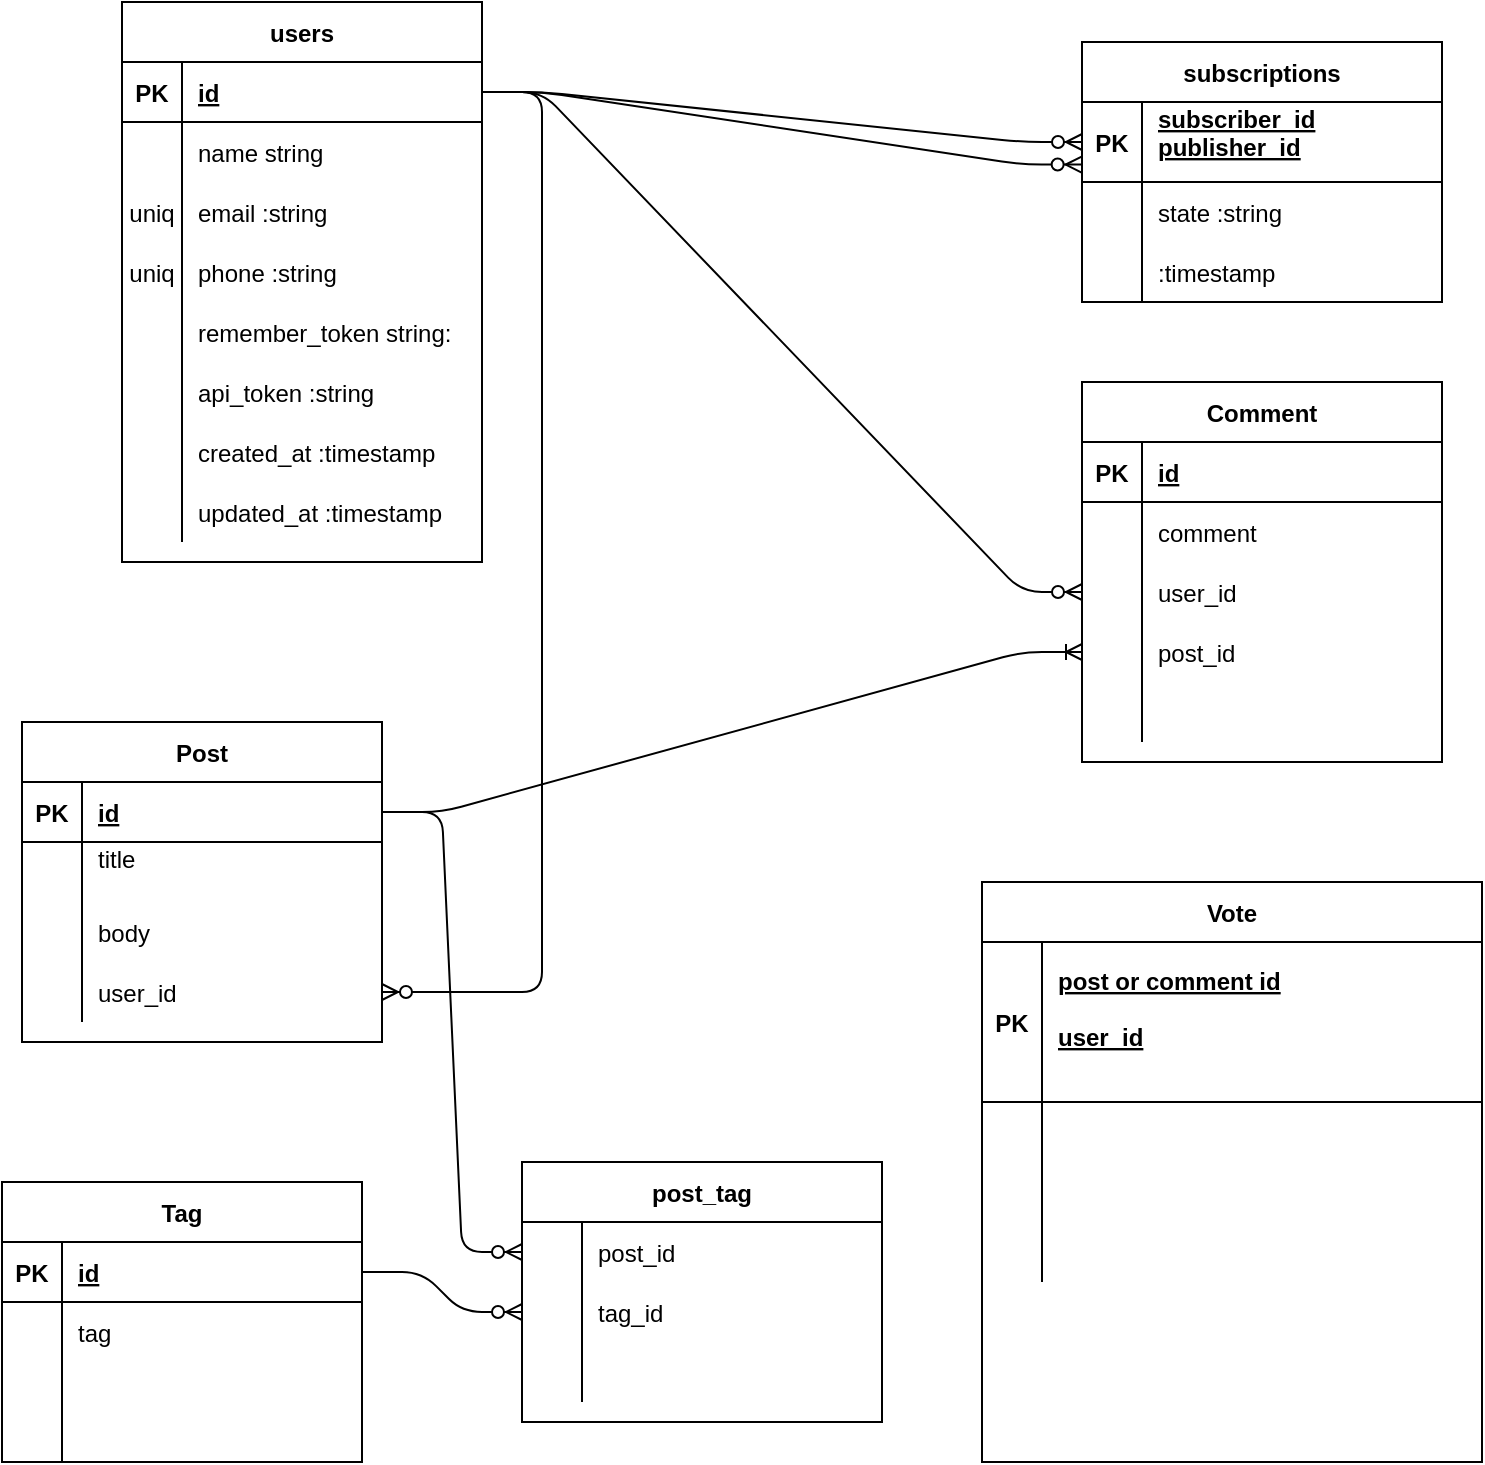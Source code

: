 <mxfile version="14.9.6" type="github">
  <diagram id="R2lEEEUBdFMjLlhIrx00" name="Page-1">
    <mxGraphModel dx="886" dy="429" grid="1" gridSize="10" guides="1" tooltips="1" connect="1" arrows="1" fold="1" page="1" pageScale="1" pageWidth="850" pageHeight="1100" math="0" shadow="0" extFonts="Permanent Marker^https://fonts.googleapis.com/css?family=Permanent+Marker">
      <root>
        <mxCell id="0" />
        <mxCell id="1" parent="0" />
        <mxCell id="C-vyLk0tnHw3VtMMgP7b-2" value="users" style="shape=table;startSize=30;container=1;collapsible=1;childLayout=tableLayout;fixedRows=1;rowLines=0;fontStyle=1;align=center;resizeLast=1;" parent="1" vertex="1">
          <mxGeometry x="90" y="40" width="180" height="280" as="geometry" />
        </mxCell>
        <mxCell id="C-vyLk0tnHw3VtMMgP7b-3" value="" style="shape=partialRectangle;collapsible=0;dropTarget=0;pointerEvents=0;fillColor=none;points=[[0,0.5],[1,0.5]];portConstraint=eastwest;top=0;left=0;right=0;bottom=1;" parent="C-vyLk0tnHw3VtMMgP7b-2" vertex="1">
          <mxGeometry y="30" width="180" height="30" as="geometry" />
        </mxCell>
        <mxCell id="C-vyLk0tnHw3VtMMgP7b-4" value="PK" style="shape=partialRectangle;overflow=hidden;connectable=0;fillColor=none;top=0;left=0;bottom=0;right=0;fontStyle=1;" parent="C-vyLk0tnHw3VtMMgP7b-3" vertex="1">
          <mxGeometry width="30" height="30" as="geometry" />
        </mxCell>
        <mxCell id="C-vyLk0tnHw3VtMMgP7b-5" value="id" style="shape=partialRectangle;overflow=hidden;connectable=0;fillColor=none;top=0;left=0;bottom=0;right=0;align=left;spacingLeft=6;fontStyle=5;" parent="C-vyLk0tnHw3VtMMgP7b-3" vertex="1">
          <mxGeometry x="30" width="150" height="30" as="geometry" />
        </mxCell>
        <mxCell id="C-vyLk0tnHw3VtMMgP7b-9" value="" style="shape=partialRectangle;collapsible=0;dropTarget=0;pointerEvents=0;fillColor=none;points=[[0,0.5],[1,0.5]];portConstraint=eastwest;top=0;left=0;right=0;bottom=0;" parent="C-vyLk0tnHw3VtMMgP7b-2" vertex="1">
          <mxGeometry y="60" width="180" height="30" as="geometry" />
        </mxCell>
        <mxCell id="C-vyLk0tnHw3VtMMgP7b-10" value="" style="shape=partialRectangle;overflow=hidden;connectable=0;fillColor=none;top=0;left=0;bottom=0;right=0;" parent="C-vyLk0tnHw3VtMMgP7b-9" vertex="1">
          <mxGeometry width="30" height="30" as="geometry" />
        </mxCell>
        <mxCell id="C-vyLk0tnHw3VtMMgP7b-11" value="name string" style="shape=partialRectangle;overflow=hidden;connectable=0;fillColor=none;top=0;left=0;bottom=0;right=0;align=left;spacingLeft=6;" parent="C-vyLk0tnHw3VtMMgP7b-9" vertex="1">
          <mxGeometry x="30" width="150" height="30" as="geometry" />
        </mxCell>
        <mxCell id="GOwzaC8fPC4LmMapY-Bl-1" value="" style="shape=partialRectangle;collapsible=0;dropTarget=0;pointerEvents=0;fillColor=none;points=[[0,0.5],[1,0.5]];portConstraint=eastwest;top=0;left=0;right=0;bottom=0;" parent="C-vyLk0tnHw3VtMMgP7b-2" vertex="1">
          <mxGeometry y="90" width="180" height="30" as="geometry" />
        </mxCell>
        <mxCell id="GOwzaC8fPC4LmMapY-Bl-2" value="uniq" style="shape=partialRectangle;overflow=hidden;connectable=0;fillColor=none;top=0;left=0;bottom=0;right=0;" parent="GOwzaC8fPC4LmMapY-Bl-1" vertex="1">
          <mxGeometry width="30" height="30" as="geometry" />
        </mxCell>
        <mxCell id="GOwzaC8fPC4LmMapY-Bl-3" value="email :string" style="shape=partialRectangle;overflow=hidden;connectable=0;fillColor=none;top=0;left=0;bottom=0;right=0;align=left;spacingLeft=6;" parent="GOwzaC8fPC4LmMapY-Bl-1" vertex="1">
          <mxGeometry x="30" width="150" height="30" as="geometry" />
        </mxCell>
        <mxCell id="GOwzaC8fPC4LmMapY-Bl-4" value="" style="shape=partialRectangle;collapsible=0;dropTarget=0;pointerEvents=0;fillColor=none;points=[[0,0.5],[1,0.5]];portConstraint=eastwest;top=0;left=0;right=0;bottom=0;" parent="C-vyLk0tnHw3VtMMgP7b-2" vertex="1">
          <mxGeometry y="120" width="180" height="30" as="geometry" />
        </mxCell>
        <mxCell id="GOwzaC8fPC4LmMapY-Bl-5" value="uniq" style="shape=partialRectangle;overflow=hidden;connectable=0;fillColor=none;top=0;left=0;bottom=0;right=0;" parent="GOwzaC8fPC4LmMapY-Bl-4" vertex="1">
          <mxGeometry width="30" height="30" as="geometry" />
        </mxCell>
        <mxCell id="GOwzaC8fPC4LmMapY-Bl-6" value="phone :string" style="shape=partialRectangle;overflow=hidden;connectable=0;fillColor=none;top=0;left=0;bottom=0;right=0;align=left;spacingLeft=6;" parent="GOwzaC8fPC4LmMapY-Bl-4" vertex="1">
          <mxGeometry x="30" width="150" height="30" as="geometry" />
        </mxCell>
        <mxCell id="GOwzaC8fPC4LmMapY-Bl-7" value="" style="shape=partialRectangle;collapsible=0;dropTarget=0;pointerEvents=0;fillColor=none;points=[[0,0.5],[1,0.5]];portConstraint=eastwest;top=0;left=0;right=0;bottom=0;" parent="C-vyLk0tnHw3VtMMgP7b-2" vertex="1">
          <mxGeometry y="150" width="180" height="30" as="geometry" />
        </mxCell>
        <mxCell id="GOwzaC8fPC4LmMapY-Bl-8" value="" style="shape=partialRectangle;overflow=hidden;connectable=0;fillColor=none;top=0;left=0;bottom=0;right=0;" parent="GOwzaC8fPC4LmMapY-Bl-7" vertex="1">
          <mxGeometry width="30" height="30" as="geometry" />
        </mxCell>
        <mxCell id="GOwzaC8fPC4LmMapY-Bl-9" value="remember_token string: " style="shape=partialRectangle;overflow=hidden;connectable=0;fillColor=none;top=0;left=0;bottom=0;right=0;align=left;spacingLeft=6;" parent="GOwzaC8fPC4LmMapY-Bl-7" vertex="1">
          <mxGeometry x="30" width="150" height="30" as="geometry" />
        </mxCell>
        <mxCell id="GOwzaC8fPC4LmMapY-Bl-10" value="" style="shape=partialRectangle;collapsible=0;dropTarget=0;pointerEvents=0;fillColor=none;points=[[0,0.5],[1,0.5]];portConstraint=eastwest;top=0;left=0;right=0;bottom=0;" parent="C-vyLk0tnHw3VtMMgP7b-2" vertex="1">
          <mxGeometry y="180" width="180" height="30" as="geometry" />
        </mxCell>
        <mxCell id="GOwzaC8fPC4LmMapY-Bl-11" value="" style="shape=partialRectangle;overflow=hidden;connectable=0;fillColor=none;top=0;left=0;bottom=0;right=0;" parent="GOwzaC8fPC4LmMapY-Bl-10" vertex="1">
          <mxGeometry width="30" height="30" as="geometry" />
        </mxCell>
        <mxCell id="GOwzaC8fPC4LmMapY-Bl-12" value="api_token :string" style="shape=partialRectangle;overflow=hidden;connectable=0;fillColor=none;top=0;left=0;bottom=0;right=0;align=left;spacingLeft=6;" parent="GOwzaC8fPC4LmMapY-Bl-10" vertex="1">
          <mxGeometry x="30" width="150" height="30" as="geometry" />
        </mxCell>
        <mxCell id="GOwzaC8fPC4LmMapY-Bl-13" value="" style="shape=partialRectangle;collapsible=0;dropTarget=0;pointerEvents=0;fillColor=none;points=[[0,0.5],[1,0.5]];portConstraint=eastwest;top=0;left=0;right=0;bottom=0;" parent="C-vyLk0tnHw3VtMMgP7b-2" vertex="1">
          <mxGeometry y="210" width="180" height="30" as="geometry" />
        </mxCell>
        <mxCell id="GOwzaC8fPC4LmMapY-Bl-14" value="" style="shape=partialRectangle;overflow=hidden;connectable=0;fillColor=none;top=0;left=0;bottom=0;right=0;" parent="GOwzaC8fPC4LmMapY-Bl-13" vertex="1">
          <mxGeometry width="30" height="30" as="geometry" />
        </mxCell>
        <mxCell id="GOwzaC8fPC4LmMapY-Bl-15" value="created_at :timestamp" style="shape=partialRectangle;overflow=hidden;connectable=0;fillColor=none;top=0;left=0;bottom=0;right=0;align=left;spacingLeft=6;" parent="GOwzaC8fPC4LmMapY-Bl-13" vertex="1">
          <mxGeometry x="30" width="150" height="30" as="geometry" />
        </mxCell>
        <mxCell id="GOwzaC8fPC4LmMapY-Bl-16" value="" style="shape=partialRectangle;collapsible=0;dropTarget=0;pointerEvents=0;fillColor=none;points=[[0,0.5],[1,0.5]];portConstraint=eastwest;top=0;left=0;right=0;bottom=0;" parent="C-vyLk0tnHw3VtMMgP7b-2" vertex="1">
          <mxGeometry y="240" width="180" height="30" as="geometry" />
        </mxCell>
        <mxCell id="GOwzaC8fPC4LmMapY-Bl-17" value="" style="shape=partialRectangle;overflow=hidden;connectable=0;fillColor=none;top=0;left=0;bottom=0;right=0;" parent="GOwzaC8fPC4LmMapY-Bl-16" vertex="1">
          <mxGeometry width="30" height="30" as="geometry" />
        </mxCell>
        <mxCell id="GOwzaC8fPC4LmMapY-Bl-18" value="updated_at :timestamp" style="shape=partialRectangle;overflow=hidden;connectable=0;fillColor=none;top=0;left=0;bottom=0;right=0;align=left;spacingLeft=6;" parent="GOwzaC8fPC4LmMapY-Bl-16" vertex="1">
          <mxGeometry x="30" width="150" height="30" as="geometry" />
        </mxCell>
        <mxCell id="GOwzaC8fPC4LmMapY-Bl-19" value="subscriptions" style="shape=table;startSize=30;container=1;collapsible=1;childLayout=tableLayout;fixedRows=1;rowLines=0;fontStyle=1;align=center;resizeLast=1;" parent="1" vertex="1">
          <mxGeometry x="570" y="60" width="180" height="130" as="geometry" />
        </mxCell>
        <mxCell id="GOwzaC8fPC4LmMapY-Bl-20" value="" style="shape=partialRectangle;collapsible=0;dropTarget=0;pointerEvents=0;fillColor=none;top=0;left=0;bottom=1;right=0;points=[[0,0.5],[1,0.5]];portConstraint=eastwest;" parent="GOwzaC8fPC4LmMapY-Bl-19" vertex="1">
          <mxGeometry y="30" width="180" height="40" as="geometry" />
        </mxCell>
        <mxCell id="GOwzaC8fPC4LmMapY-Bl-21" value="PK" style="shape=partialRectangle;connectable=0;fillColor=none;top=0;left=0;bottom=0;right=0;fontStyle=1;overflow=hidden;" parent="GOwzaC8fPC4LmMapY-Bl-20" vertex="1">
          <mxGeometry width="30" height="40" as="geometry" />
        </mxCell>
        <mxCell id="GOwzaC8fPC4LmMapY-Bl-22" value="subscriber_id&#xa;publisher_id&#xa;&#xa;" style="shape=partialRectangle;connectable=0;fillColor=none;top=0;left=0;bottom=0;right=0;align=left;spacingLeft=6;fontStyle=5;overflow=hidden;" parent="GOwzaC8fPC4LmMapY-Bl-20" vertex="1">
          <mxGeometry x="30" width="150" height="40" as="geometry" />
        </mxCell>
        <mxCell id="GOwzaC8fPC4LmMapY-Bl-29" value="" style="shape=partialRectangle;collapsible=0;dropTarget=0;pointerEvents=0;fillColor=none;top=0;left=0;bottom=0;right=0;points=[[0,0.5],[1,0.5]];portConstraint=eastwest;" parent="GOwzaC8fPC4LmMapY-Bl-19" vertex="1">
          <mxGeometry y="70" width="180" height="30" as="geometry" />
        </mxCell>
        <mxCell id="GOwzaC8fPC4LmMapY-Bl-30" value="" style="shape=partialRectangle;connectable=0;fillColor=none;top=0;left=0;bottom=0;right=0;editable=1;overflow=hidden;" parent="GOwzaC8fPC4LmMapY-Bl-29" vertex="1">
          <mxGeometry width="30" height="30" as="geometry" />
        </mxCell>
        <mxCell id="GOwzaC8fPC4LmMapY-Bl-31" value="state :string " style="shape=partialRectangle;connectable=0;fillColor=none;top=0;left=0;bottom=0;right=0;align=left;spacingLeft=6;overflow=hidden;" parent="GOwzaC8fPC4LmMapY-Bl-29" vertex="1">
          <mxGeometry x="30" width="150" height="30" as="geometry" />
        </mxCell>
        <mxCell id="GOwzaC8fPC4LmMapY-Bl-36" value="" style="shape=partialRectangle;collapsible=0;dropTarget=0;pointerEvents=0;fillColor=none;top=0;left=0;bottom=0;right=0;points=[[0,0.5],[1,0.5]];portConstraint=eastwest;" parent="GOwzaC8fPC4LmMapY-Bl-19" vertex="1">
          <mxGeometry y="100" width="180" height="30" as="geometry" />
        </mxCell>
        <mxCell id="GOwzaC8fPC4LmMapY-Bl-37" value="" style="shape=partialRectangle;connectable=0;fillColor=none;top=0;left=0;bottom=0;right=0;editable=1;overflow=hidden;" parent="GOwzaC8fPC4LmMapY-Bl-36" vertex="1">
          <mxGeometry width="30" height="30" as="geometry" />
        </mxCell>
        <mxCell id="GOwzaC8fPC4LmMapY-Bl-38" value=":timestamp" style="shape=partialRectangle;connectable=0;fillColor=none;top=0;left=0;bottom=0;right=0;align=left;spacingLeft=6;overflow=hidden;" parent="GOwzaC8fPC4LmMapY-Bl-36" vertex="1">
          <mxGeometry x="30" width="150" height="30" as="geometry" />
        </mxCell>
        <mxCell id="GOwzaC8fPC4LmMapY-Bl-32" value="" style="edgeStyle=entityRelationEdgeStyle;fontSize=12;html=1;endArrow=ERzeroToMany;endFill=1;entryX=0;entryY=0.5;entryDx=0;entryDy=0;" parent="1" source="C-vyLk0tnHw3VtMMgP7b-3" target="GOwzaC8fPC4LmMapY-Bl-20" edge="1">
          <mxGeometry width="100" height="100" relative="1" as="geometry">
            <mxPoint x="190" y="270" as="sourcePoint" />
            <mxPoint x="290" y="170" as="targetPoint" />
          </mxGeometry>
        </mxCell>
        <mxCell id="GOwzaC8fPC4LmMapY-Bl-33" value="" style="edgeStyle=entityRelationEdgeStyle;fontSize=12;html=1;endArrow=ERzeroToMany;endFill=1;entryX=-0.001;entryY=0.782;entryDx=0;entryDy=0;entryPerimeter=0;" parent="1" source="C-vyLk0tnHw3VtMMgP7b-3" target="GOwzaC8fPC4LmMapY-Bl-20" edge="1">
          <mxGeometry width="100" height="100" relative="1" as="geometry">
            <mxPoint x="300" y="360" as="sourcePoint" />
            <mxPoint x="400" y="260" as="targetPoint" />
          </mxGeometry>
        </mxCell>
        <mxCell id="bJ1-Rqc_OXxvlllKlLzi-1" value="Post" style="shape=table;startSize=30;container=1;collapsible=1;childLayout=tableLayout;fixedRows=1;rowLines=0;fontStyle=1;align=center;resizeLast=1;" parent="1" vertex="1">
          <mxGeometry x="40" y="400" width="180" height="160" as="geometry" />
        </mxCell>
        <mxCell id="bJ1-Rqc_OXxvlllKlLzi-2" value="" style="shape=partialRectangle;collapsible=0;dropTarget=0;pointerEvents=0;fillColor=none;top=0;left=0;bottom=1;right=0;points=[[0,0.5],[1,0.5]];portConstraint=eastwest;" parent="bJ1-Rqc_OXxvlllKlLzi-1" vertex="1">
          <mxGeometry y="30" width="180" height="30" as="geometry" />
        </mxCell>
        <mxCell id="bJ1-Rqc_OXxvlllKlLzi-3" value="PK" style="shape=partialRectangle;connectable=0;fillColor=none;top=0;left=0;bottom=0;right=0;fontStyle=1;overflow=hidden;" parent="bJ1-Rqc_OXxvlllKlLzi-2" vertex="1">
          <mxGeometry width="30" height="30" as="geometry" />
        </mxCell>
        <mxCell id="bJ1-Rqc_OXxvlllKlLzi-4" value="id" style="shape=partialRectangle;connectable=0;fillColor=none;top=0;left=0;bottom=0;right=0;align=left;spacingLeft=6;fontStyle=5;overflow=hidden;" parent="bJ1-Rqc_OXxvlllKlLzi-2" vertex="1">
          <mxGeometry x="30" width="150" height="30" as="geometry" />
        </mxCell>
        <mxCell id="bJ1-Rqc_OXxvlllKlLzi-5" value="" style="shape=partialRectangle;collapsible=0;dropTarget=0;pointerEvents=0;fillColor=none;top=0;left=0;bottom=0;right=0;points=[[0,0.5],[1,0.5]];portConstraint=eastwest;" parent="bJ1-Rqc_OXxvlllKlLzi-1" vertex="1">
          <mxGeometry y="60" width="180" height="30" as="geometry" />
        </mxCell>
        <mxCell id="bJ1-Rqc_OXxvlllKlLzi-6" value="" style="shape=partialRectangle;connectable=0;fillColor=none;top=0;left=0;bottom=0;right=0;editable=1;overflow=hidden;" parent="bJ1-Rqc_OXxvlllKlLzi-5" vertex="1">
          <mxGeometry width="30" height="30" as="geometry" />
        </mxCell>
        <mxCell id="bJ1-Rqc_OXxvlllKlLzi-7" value="title &#xa;" style="shape=partialRectangle;connectable=0;fillColor=none;top=0;left=0;bottom=0;right=0;align=left;spacingLeft=6;overflow=hidden;" parent="bJ1-Rqc_OXxvlllKlLzi-5" vertex="1">
          <mxGeometry x="30" width="150" height="30" as="geometry" />
        </mxCell>
        <mxCell id="bJ1-Rqc_OXxvlllKlLzi-8" value="" style="shape=partialRectangle;collapsible=0;dropTarget=0;pointerEvents=0;fillColor=none;top=0;left=0;bottom=0;right=0;points=[[0,0.5],[1,0.5]];portConstraint=eastwest;" parent="bJ1-Rqc_OXxvlllKlLzi-1" vertex="1">
          <mxGeometry y="90" width="180" height="30" as="geometry" />
        </mxCell>
        <mxCell id="bJ1-Rqc_OXxvlllKlLzi-9" value="" style="shape=partialRectangle;connectable=0;fillColor=none;top=0;left=0;bottom=0;right=0;editable=1;overflow=hidden;" parent="bJ1-Rqc_OXxvlllKlLzi-8" vertex="1">
          <mxGeometry width="30" height="30" as="geometry" />
        </mxCell>
        <mxCell id="bJ1-Rqc_OXxvlllKlLzi-10" value="body" style="shape=partialRectangle;connectable=0;fillColor=none;top=0;left=0;bottom=0;right=0;align=left;spacingLeft=6;overflow=hidden;" parent="bJ1-Rqc_OXxvlllKlLzi-8" vertex="1">
          <mxGeometry x="30" width="150" height="30" as="geometry" />
        </mxCell>
        <mxCell id="bJ1-Rqc_OXxvlllKlLzi-11" value="" style="shape=partialRectangle;collapsible=0;dropTarget=0;pointerEvents=0;fillColor=none;top=0;left=0;bottom=0;right=0;points=[[0,0.5],[1,0.5]];portConstraint=eastwest;" parent="bJ1-Rqc_OXxvlllKlLzi-1" vertex="1">
          <mxGeometry y="120" width="180" height="30" as="geometry" />
        </mxCell>
        <mxCell id="bJ1-Rqc_OXxvlllKlLzi-12" value="" style="shape=partialRectangle;connectable=0;fillColor=none;top=0;left=0;bottom=0;right=0;editable=1;overflow=hidden;" parent="bJ1-Rqc_OXxvlllKlLzi-11" vertex="1">
          <mxGeometry width="30" height="30" as="geometry" />
        </mxCell>
        <mxCell id="bJ1-Rqc_OXxvlllKlLzi-13" value="user_id" style="shape=partialRectangle;connectable=0;fillColor=none;top=0;left=0;bottom=0;right=0;align=left;spacingLeft=6;overflow=hidden;" parent="bJ1-Rqc_OXxvlllKlLzi-11" vertex="1">
          <mxGeometry x="30" width="150" height="30" as="geometry" />
        </mxCell>
        <mxCell id="bJ1-Rqc_OXxvlllKlLzi-14" value="Tag" style="shape=table;startSize=30;container=1;collapsible=1;childLayout=tableLayout;fixedRows=1;rowLines=0;fontStyle=1;align=center;resizeLast=1;" parent="1" vertex="1">
          <mxGeometry x="30" y="630" width="180" height="140" as="geometry" />
        </mxCell>
        <mxCell id="bJ1-Rqc_OXxvlllKlLzi-15" value="" style="shape=partialRectangle;collapsible=0;dropTarget=0;pointerEvents=0;fillColor=none;top=0;left=0;bottom=1;right=0;points=[[0,0.5],[1,0.5]];portConstraint=eastwest;" parent="bJ1-Rqc_OXxvlllKlLzi-14" vertex="1">
          <mxGeometry y="30" width="180" height="30" as="geometry" />
        </mxCell>
        <mxCell id="bJ1-Rqc_OXxvlllKlLzi-16" value="PK" style="shape=partialRectangle;connectable=0;fillColor=none;top=0;left=0;bottom=0;right=0;fontStyle=1;overflow=hidden;" parent="bJ1-Rqc_OXxvlllKlLzi-15" vertex="1">
          <mxGeometry width="30" height="30" as="geometry" />
        </mxCell>
        <mxCell id="bJ1-Rqc_OXxvlllKlLzi-17" value="id" style="shape=partialRectangle;connectable=0;fillColor=none;top=0;left=0;bottom=0;right=0;align=left;spacingLeft=6;fontStyle=5;overflow=hidden;" parent="bJ1-Rqc_OXxvlllKlLzi-15" vertex="1">
          <mxGeometry x="30" width="150" height="30" as="geometry" />
        </mxCell>
        <mxCell id="bJ1-Rqc_OXxvlllKlLzi-18" value="" style="shape=partialRectangle;collapsible=0;dropTarget=0;pointerEvents=0;fillColor=none;top=0;left=0;bottom=0;right=0;points=[[0,0.5],[1,0.5]];portConstraint=eastwest;" parent="bJ1-Rqc_OXxvlllKlLzi-14" vertex="1">
          <mxGeometry y="60" width="180" height="30" as="geometry" />
        </mxCell>
        <mxCell id="bJ1-Rqc_OXxvlllKlLzi-19" value="" style="shape=partialRectangle;connectable=0;fillColor=none;top=0;left=0;bottom=0;right=0;editable=1;overflow=hidden;" parent="bJ1-Rqc_OXxvlllKlLzi-18" vertex="1">
          <mxGeometry width="30" height="30" as="geometry" />
        </mxCell>
        <mxCell id="bJ1-Rqc_OXxvlllKlLzi-20" value="tag" style="shape=partialRectangle;connectable=0;fillColor=none;top=0;left=0;bottom=0;right=0;align=left;spacingLeft=6;overflow=hidden;" parent="bJ1-Rqc_OXxvlllKlLzi-18" vertex="1">
          <mxGeometry x="30" width="150" height="30" as="geometry" />
        </mxCell>
        <mxCell id="bJ1-Rqc_OXxvlllKlLzi-21" value="" style="shape=partialRectangle;collapsible=0;dropTarget=0;pointerEvents=0;fillColor=none;top=0;left=0;bottom=0;right=0;points=[[0,0.5],[1,0.5]];portConstraint=eastwest;" parent="bJ1-Rqc_OXxvlllKlLzi-14" vertex="1">
          <mxGeometry y="90" width="180" height="30" as="geometry" />
        </mxCell>
        <mxCell id="bJ1-Rqc_OXxvlllKlLzi-22" value="" style="shape=partialRectangle;connectable=0;fillColor=none;top=0;left=0;bottom=0;right=0;editable=1;overflow=hidden;" parent="bJ1-Rqc_OXxvlllKlLzi-21" vertex="1">
          <mxGeometry width="30" height="30" as="geometry" />
        </mxCell>
        <mxCell id="bJ1-Rqc_OXxvlllKlLzi-23" value="" style="shape=partialRectangle;connectable=0;fillColor=none;top=0;left=0;bottom=0;right=0;align=left;spacingLeft=6;overflow=hidden;" parent="bJ1-Rqc_OXxvlllKlLzi-21" vertex="1">
          <mxGeometry x="30" width="150" height="30" as="geometry" />
        </mxCell>
        <mxCell id="bJ1-Rqc_OXxvlllKlLzi-24" value="" style="shape=partialRectangle;collapsible=0;dropTarget=0;pointerEvents=0;fillColor=none;top=0;left=0;bottom=0;right=0;points=[[0,0.5],[1,0.5]];portConstraint=eastwest;" parent="bJ1-Rqc_OXxvlllKlLzi-14" vertex="1">
          <mxGeometry y="120" width="180" height="20" as="geometry" />
        </mxCell>
        <mxCell id="bJ1-Rqc_OXxvlllKlLzi-25" value="" style="shape=partialRectangle;connectable=0;fillColor=none;top=0;left=0;bottom=0;right=0;editable=1;overflow=hidden;" parent="bJ1-Rqc_OXxvlllKlLzi-24" vertex="1">
          <mxGeometry width="30" height="20" as="geometry" />
        </mxCell>
        <mxCell id="bJ1-Rqc_OXxvlllKlLzi-26" value="" style="shape=partialRectangle;connectable=0;fillColor=none;top=0;left=0;bottom=0;right=0;align=left;spacingLeft=6;overflow=hidden;" parent="bJ1-Rqc_OXxvlllKlLzi-24" vertex="1">
          <mxGeometry x="30" width="150" height="20" as="geometry" />
        </mxCell>
        <mxCell id="bJ1-Rqc_OXxvlllKlLzi-27" value="Comment" style="shape=table;startSize=30;container=1;collapsible=1;childLayout=tableLayout;fixedRows=1;rowLines=0;fontStyle=1;align=center;resizeLast=1;" parent="1" vertex="1">
          <mxGeometry x="570" y="230" width="180" height="190" as="geometry" />
        </mxCell>
        <mxCell id="bJ1-Rqc_OXxvlllKlLzi-28" value="" style="shape=partialRectangle;collapsible=0;dropTarget=0;pointerEvents=0;fillColor=none;top=0;left=0;bottom=1;right=0;points=[[0,0.5],[1,0.5]];portConstraint=eastwest;" parent="bJ1-Rqc_OXxvlllKlLzi-27" vertex="1">
          <mxGeometry y="30" width="180" height="30" as="geometry" />
        </mxCell>
        <mxCell id="bJ1-Rqc_OXxvlllKlLzi-29" value="PK" style="shape=partialRectangle;connectable=0;fillColor=none;top=0;left=0;bottom=0;right=0;fontStyle=1;overflow=hidden;" parent="bJ1-Rqc_OXxvlllKlLzi-28" vertex="1">
          <mxGeometry width="30" height="30" as="geometry" />
        </mxCell>
        <mxCell id="bJ1-Rqc_OXxvlllKlLzi-30" value="id" style="shape=partialRectangle;connectable=0;fillColor=none;top=0;left=0;bottom=0;right=0;align=left;spacingLeft=6;fontStyle=5;overflow=hidden;" parent="bJ1-Rqc_OXxvlllKlLzi-28" vertex="1">
          <mxGeometry x="30" width="150" height="30" as="geometry" />
        </mxCell>
        <mxCell id="bJ1-Rqc_OXxvlllKlLzi-31" value="" style="shape=partialRectangle;collapsible=0;dropTarget=0;pointerEvents=0;fillColor=none;top=0;left=0;bottom=0;right=0;points=[[0,0.5],[1,0.5]];portConstraint=eastwest;" parent="bJ1-Rqc_OXxvlllKlLzi-27" vertex="1">
          <mxGeometry y="60" width="180" height="30" as="geometry" />
        </mxCell>
        <mxCell id="bJ1-Rqc_OXxvlllKlLzi-32" value="" style="shape=partialRectangle;connectable=0;fillColor=none;top=0;left=0;bottom=0;right=0;editable=1;overflow=hidden;" parent="bJ1-Rqc_OXxvlllKlLzi-31" vertex="1">
          <mxGeometry width="30" height="30" as="geometry" />
        </mxCell>
        <mxCell id="bJ1-Rqc_OXxvlllKlLzi-33" value="comment" style="shape=partialRectangle;connectable=0;fillColor=none;top=0;left=0;bottom=0;right=0;align=left;spacingLeft=6;overflow=hidden;" parent="bJ1-Rqc_OXxvlllKlLzi-31" vertex="1">
          <mxGeometry x="30" width="150" height="30" as="geometry" />
        </mxCell>
        <mxCell id="bJ1-Rqc_OXxvlllKlLzi-34" value="" style="shape=partialRectangle;collapsible=0;dropTarget=0;pointerEvents=0;fillColor=none;top=0;left=0;bottom=0;right=0;points=[[0,0.5],[1,0.5]];portConstraint=eastwest;" parent="bJ1-Rqc_OXxvlllKlLzi-27" vertex="1">
          <mxGeometry y="90" width="180" height="30" as="geometry" />
        </mxCell>
        <mxCell id="bJ1-Rqc_OXxvlllKlLzi-35" value="" style="shape=partialRectangle;connectable=0;fillColor=none;top=0;left=0;bottom=0;right=0;editable=1;overflow=hidden;" parent="bJ1-Rqc_OXxvlllKlLzi-34" vertex="1">
          <mxGeometry width="30" height="30" as="geometry" />
        </mxCell>
        <mxCell id="bJ1-Rqc_OXxvlllKlLzi-36" value="user_id" style="shape=partialRectangle;connectable=0;fillColor=none;top=0;left=0;bottom=0;right=0;align=left;spacingLeft=6;overflow=hidden;" parent="bJ1-Rqc_OXxvlllKlLzi-34" vertex="1">
          <mxGeometry x="30" width="150" height="30" as="geometry" />
        </mxCell>
        <mxCell id="bJ1-Rqc_OXxvlllKlLzi-37" value="" style="shape=partialRectangle;collapsible=0;dropTarget=0;pointerEvents=0;fillColor=none;top=0;left=0;bottom=0;right=0;points=[[0,0.5],[1,0.5]];portConstraint=eastwest;" parent="bJ1-Rqc_OXxvlllKlLzi-27" vertex="1">
          <mxGeometry y="120" width="180" height="30" as="geometry" />
        </mxCell>
        <mxCell id="bJ1-Rqc_OXxvlllKlLzi-38" value="" style="shape=partialRectangle;connectable=0;fillColor=none;top=0;left=0;bottom=0;right=0;editable=1;overflow=hidden;" parent="bJ1-Rqc_OXxvlllKlLzi-37" vertex="1">
          <mxGeometry width="30" height="30" as="geometry" />
        </mxCell>
        <mxCell id="bJ1-Rqc_OXxvlllKlLzi-39" value="post_id" style="shape=partialRectangle;connectable=0;fillColor=none;top=0;left=0;bottom=0;right=0;align=left;spacingLeft=6;overflow=hidden;" parent="bJ1-Rqc_OXxvlllKlLzi-37" vertex="1">
          <mxGeometry x="30" width="150" height="30" as="geometry" />
        </mxCell>
        <mxCell id="bJ1-Rqc_OXxvlllKlLzi-49" value="" style="shape=partialRectangle;collapsible=0;dropTarget=0;pointerEvents=0;fillColor=none;top=0;left=0;bottom=0;right=0;points=[[0,0.5],[1,0.5]];portConstraint=eastwest;" parent="bJ1-Rqc_OXxvlllKlLzi-27" vertex="1">
          <mxGeometry y="150" width="180" height="30" as="geometry" />
        </mxCell>
        <mxCell id="bJ1-Rqc_OXxvlllKlLzi-50" value="" style="shape=partialRectangle;connectable=0;fillColor=none;top=0;left=0;bottom=0;right=0;editable=1;overflow=hidden;" parent="bJ1-Rqc_OXxvlllKlLzi-49" vertex="1">
          <mxGeometry width="30" height="30" as="geometry" />
        </mxCell>
        <mxCell id="bJ1-Rqc_OXxvlllKlLzi-51" value="" style="shape=partialRectangle;connectable=0;fillColor=none;top=0;left=0;bottom=0;right=0;align=left;spacingLeft=6;overflow=hidden;" parent="bJ1-Rqc_OXxvlllKlLzi-49" vertex="1">
          <mxGeometry x="30" width="150" height="30" as="geometry" />
        </mxCell>
        <mxCell id="bJ1-Rqc_OXxvlllKlLzi-45" value="" style="edgeStyle=entityRelationEdgeStyle;fontSize=12;html=1;endArrow=ERoneToMany;" parent="1" source="bJ1-Rqc_OXxvlllKlLzi-2" target="bJ1-Rqc_OXxvlllKlLzi-37" edge="1">
          <mxGeometry width="100" height="100" relative="1" as="geometry">
            <mxPoint x="160" y="700" as="sourcePoint" />
            <mxPoint x="260" y="600" as="targetPoint" />
          </mxGeometry>
        </mxCell>
        <mxCell id="X-Itpj81aq96e4BKYxYB-6" value="" style="edgeStyle=entityRelationEdgeStyle;fontSize=12;html=1;endArrow=ERzeroToMany;endFill=1;" parent="1" source="C-vyLk0tnHw3VtMMgP7b-3" target="bJ1-Rqc_OXxvlllKlLzi-11" edge="1">
          <mxGeometry width="100" height="100" relative="1" as="geometry">
            <mxPoint x="40" y="360" as="sourcePoint" />
            <mxPoint x="140" y="260" as="targetPoint" />
          </mxGeometry>
        </mxCell>
        <mxCell id="X-Itpj81aq96e4BKYxYB-7" value="" style="edgeStyle=entityRelationEdgeStyle;fontSize=12;html=1;endArrow=ERzeroToMany;endFill=1;" parent="1" source="C-vyLk0tnHw3VtMMgP7b-3" target="bJ1-Rqc_OXxvlllKlLzi-34" edge="1">
          <mxGeometry width="100" height="100" relative="1" as="geometry">
            <mxPoint x="210" y="260" as="sourcePoint" />
            <mxPoint x="310" y="160" as="targetPoint" />
          </mxGeometry>
        </mxCell>
        <mxCell id="uBGsPVFJKkSbDDX6X7BT-1" value="Vote" style="shape=table;startSize=30;container=1;collapsible=1;childLayout=tableLayout;fixedRows=1;rowLines=0;fontStyle=1;align=center;resizeLast=1;" parent="1" vertex="1">
          <mxGeometry x="520" y="480" width="250" height="290" as="geometry" />
        </mxCell>
        <mxCell id="uBGsPVFJKkSbDDX6X7BT-2" value="" style="shape=partialRectangle;collapsible=0;dropTarget=0;pointerEvents=0;fillColor=none;top=0;left=0;bottom=1;right=0;points=[[0,0.5],[1,0.5]];portConstraint=eastwest;" parent="uBGsPVFJKkSbDDX6X7BT-1" vertex="1">
          <mxGeometry y="30" width="250" height="80" as="geometry" />
        </mxCell>
        <mxCell id="uBGsPVFJKkSbDDX6X7BT-3" value="PK" style="shape=partialRectangle;connectable=0;fillColor=none;top=0;left=0;bottom=0;right=0;fontStyle=1;overflow=hidden;" parent="uBGsPVFJKkSbDDX6X7BT-2" vertex="1">
          <mxGeometry width="30" height="80" as="geometry" />
        </mxCell>
        <mxCell id="uBGsPVFJKkSbDDX6X7BT-4" value="post or comment id &#xa;&#xa;user_id&#xa;" style="shape=partialRectangle;connectable=0;fillColor=none;top=0;left=0;bottom=0;right=0;align=left;spacingLeft=6;fontStyle=5;overflow=hidden;" parent="uBGsPVFJKkSbDDX6X7BT-2" vertex="1">
          <mxGeometry x="30" width="220" height="80" as="geometry" />
        </mxCell>
        <mxCell id="uBGsPVFJKkSbDDX6X7BT-5" value="" style="shape=partialRectangle;collapsible=0;dropTarget=0;pointerEvents=0;fillColor=none;top=0;left=0;bottom=0;right=0;points=[[0,0.5],[1,0.5]];portConstraint=eastwest;" parent="uBGsPVFJKkSbDDX6X7BT-1" vertex="1">
          <mxGeometry y="110" width="250" height="30" as="geometry" />
        </mxCell>
        <mxCell id="uBGsPVFJKkSbDDX6X7BT-6" value="" style="shape=partialRectangle;connectable=0;fillColor=none;top=0;left=0;bottom=0;right=0;editable=1;overflow=hidden;" parent="uBGsPVFJKkSbDDX6X7BT-5" vertex="1">
          <mxGeometry width="30" height="30" as="geometry" />
        </mxCell>
        <mxCell id="uBGsPVFJKkSbDDX6X7BT-7" value="" style="shape=partialRectangle;connectable=0;fillColor=none;top=0;left=0;bottom=0;right=0;align=left;spacingLeft=6;overflow=hidden;" parent="uBGsPVFJKkSbDDX6X7BT-5" vertex="1">
          <mxGeometry x="30" width="220" height="30" as="geometry" />
        </mxCell>
        <mxCell id="uBGsPVFJKkSbDDX6X7BT-8" value="" style="shape=partialRectangle;collapsible=0;dropTarget=0;pointerEvents=0;fillColor=none;top=0;left=0;bottom=0;right=0;points=[[0,0.5],[1,0.5]];portConstraint=eastwest;" parent="uBGsPVFJKkSbDDX6X7BT-1" vertex="1">
          <mxGeometry y="140" width="250" height="30" as="geometry" />
        </mxCell>
        <mxCell id="uBGsPVFJKkSbDDX6X7BT-9" value="" style="shape=partialRectangle;connectable=0;fillColor=none;top=0;left=0;bottom=0;right=0;editable=1;overflow=hidden;" parent="uBGsPVFJKkSbDDX6X7BT-8" vertex="1">
          <mxGeometry width="30" height="30" as="geometry" />
        </mxCell>
        <mxCell id="uBGsPVFJKkSbDDX6X7BT-10" value="" style="shape=partialRectangle;connectable=0;fillColor=none;top=0;left=0;bottom=0;right=0;align=left;spacingLeft=6;overflow=hidden;" parent="uBGsPVFJKkSbDDX6X7BT-8" vertex="1">
          <mxGeometry x="30" width="220" height="30" as="geometry" />
        </mxCell>
        <mxCell id="uBGsPVFJKkSbDDX6X7BT-11" value="" style="shape=partialRectangle;collapsible=0;dropTarget=0;pointerEvents=0;fillColor=none;top=0;left=0;bottom=0;right=0;points=[[0,0.5],[1,0.5]];portConstraint=eastwest;" parent="uBGsPVFJKkSbDDX6X7BT-1" vertex="1">
          <mxGeometry y="170" width="250" height="30" as="geometry" />
        </mxCell>
        <mxCell id="uBGsPVFJKkSbDDX6X7BT-12" value="" style="shape=partialRectangle;connectable=0;fillColor=none;top=0;left=0;bottom=0;right=0;editable=1;overflow=hidden;" parent="uBGsPVFJKkSbDDX6X7BT-11" vertex="1">
          <mxGeometry width="30" height="30" as="geometry" />
        </mxCell>
        <mxCell id="uBGsPVFJKkSbDDX6X7BT-13" value="" style="shape=partialRectangle;connectable=0;fillColor=none;top=0;left=0;bottom=0;right=0;align=left;spacingLeft=6;overflow=hidden;" parent="uBGsPVFJKkSbDDX6X7BT-11" vertex="1">
          <mxGeometry x="30" width="220" height="30" as="geometry" />
        </mxCell>
        <mxCell id="596hiQcGKHJtfoyDN9ME-4" value="post_tag" style="shape=table;startSize=30;container=1;collapsible=1;childLayout=tableLayout;fixedRows=1;rowLines=0;fontStyle=1;align=center;resizeLast=1;" vertex="1" parent="1">
          <mxGeometry x="290" y="620" width="180" height="130" as="geometry" />
        </mxCell>
        <mxCell id="596hiQcGKHJtfoyDN9ME-8" value="" style="shape=partialRectangle;collapsible=0;dropTarget=0;pointerEvents=0;fillColor=none;top=0;left=0;bottom=0;right=0;points=[[0,0.5],[1,0.5]];portConstraint=eastwest;" vertex="1" parent="596hiQcGKHJtfoyDN9ME-4">
          <mxGeometry y="30" width="180" height="30" as="geometry" />
        </mxCell>
        <mxCell id="596hiQcGKHJtfoyDN9ME-9" value="" style="shape=partialRectangle;connectable=0;fillColor=none;top=0;left=0;bottom=0;right=0;editable=1;overflow=hidden;" vertex="1" parent="596hiQcGKHJtfoyDN9ME-8">
          <mxGeometry width="30" height="30" as="geometry" />
        </mxCell>
        <mxCell id="596hiQcGKHJtfoyDN9ME-10" value="post_id" style="shape=partialRectangle;connectable=0;fillColor=none;top=0;left=0;bottom=0;right=0;align=left;spacingLeft=6;overflow=hidden;" vertex="1" parent="596hiQcGKHJtfoyDN9ME-8">
          <mxGeometry x="30" width="150" height="30" as="geometry" />
        </mxCell>
        <mxCell id="596hiQcGKHJtfoyDN9ME-11" value="" style="shape=partialRectangle;collapsible=0;dropTarget=0;pointerEvents=0;fillColor=none;top=0;left=0;bottom=0;right=0;points=[[0,0.5],[1,0.5]];portConstraint=eastwest;" vertex="1" parent="596hiQcGKHJtfoyDN9ME-4">
          <mxGeometry y="60" width="180" height="30" as="geometry" />
        </mxCell>
        <mxCell id="596hiQcGKHJtfoyDN9ME-12" value="" style="shape=partialRectangle;connectable=0;fillColor=none;top=0;left=0;bottom=0;right=0;editable=1;overflow=hidden;" vertex="1" parent="596hiQcGKHJtfoyDN9ME-11">
          <mxGeometry width="30" height="30" as="geometry" />
        </mxCell>
        <mxCell id="596hiQcGKHJtfoyDN9ME-13" value="tag_id" style="shape=partialRectangle;connectable=0;fillColor=none;top=0;left=0;bottom=0;right=0;align=left;spacingLeft=6;overflow=hidden;" vertex="1" parent="596hiQcGKHJtfoyDN9ME-11">
          <mxGeometry x="30" width="150" height="30" as="geometry" />
        </mxCell>
        <mxCell id="596hiQcGKHJtfoyDN9ME-14" value="" style="shape=partialRectangle;collapsible=0;dropTarget=0;pointerEvents=0;fillColor=none;top=0;left=0;bottom=0;right=0;points=[[0,0.5],[1,0.5]];portConstraint=eastwest;" vertex="1" parent="596hiQcGKHJtfoyDN9ME-4">
          <mxGeometry y="90" width="180" height="30" as="geometry" />
        </mxCell>
        <mxCell id="596hiQcGKHJtfoyDN9ME-15" value="" style="shape=partialRectangle;connectable=0;fillColor=none;top=0;left=0;bottom=0;right=0;editable=1;overflow=hidden;" vertex="1" parent="596hiQcGKHJtfoyDN9ME-14">
          <mxGeometry width="30" height="30" as="geometry" />
        </mxCell>
        <mxCell id="596hiQcGKHJtfoyDN9ME-16" value="" style="shape=partialRectangle;connectable=0;fillColor=none;top=0;left=0;bottom=0;right=0;align=left;spacingLeft=6;overflow=hidden;" vertex="1" parent="596hiQcGKHJtfoyDN9ME-14">
          <mxGeometry x="30" width="150" height="30" as="geometry" />
        </mxCell>
        <mxCell id="596hiQcGKHJtfoyDN9ME-17" value="" style="edgeStyle=entityRelationEdgeStyle;fontSize=12;html=1;endArrow=ERzeroToMany;endFill=1;" edge="1" parent="1" source="bJ1-Rqc_OXxvlllKlLzi-2" target="596hiQcGKHJtfoyDN9ME-8">
          <mxGeometry width="100" height="100" relative="1" as="geometry">
            <mxPoint x="290" y="610" as="sourcePoint" />
            <mxPoint x="350" y="550" as="targetPoint" />
          </mxGeometry>
        </mxCell>
        <mxCell id="596hiQcGKHJtfoyDN9ME-18" value="" style="edgeStyle=entityRelationEdgeStyle;fontSize=12;html=1;endArrow=ERzeroToMany;endFill=1;" edge="1" parent="1" source="bJ1-Rqc_OXxvlllKlLzi-15" target="596hiQcGKHJtfoyDN9ME-11">
          <mxGeometry width="100" height="100" relative="1" as="geometry">
            <mxPoint x="350" y="610" as="sourcePoint" />
            <mxPoint x="450" y="510" as="targetPoint" />
          </mxGeometry>
        </mxCell>
      </root>
    </mxGraphModel>
  </diagram>
</mxfile>
